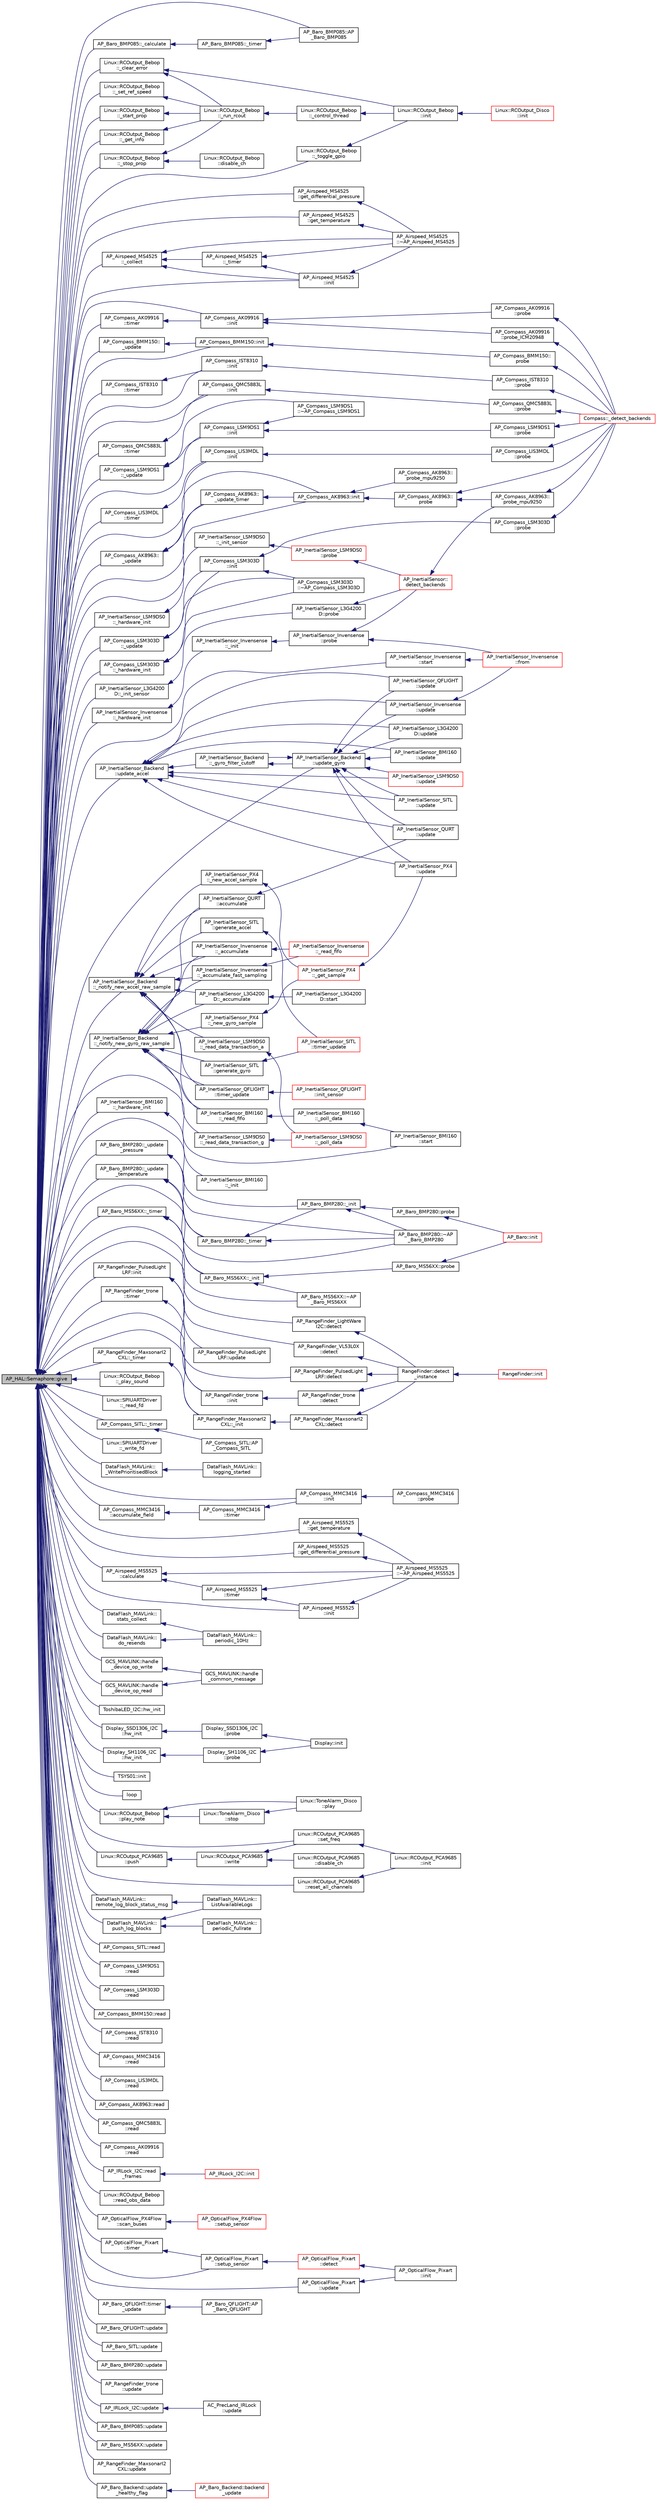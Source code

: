 digraph "AP_HAL::Semaphore::give"
{
 // INTERACTIVE_SVG=YES
  edge [fontname="Helvetica",fontsize="10",labelfontname="Helvetica",labelfontsize="10"];
  node [fontname="Helvetica",fontsize="10",shape=record];
  rankdir="LR";
  Node1 [label="AP_HAL::Semaphore::give",height=0.2,width=0.4,color="black", fillcolor="grey75", style="filled", fontcolor="black"];
  Node1 -> Node2 [dir="back",color="midnightblue",fontsize="10",style="solid",fontname="Helvetica"];
  Node2 [label="AP_Baro_BMP085::_calculate",height=0.2,width=0.4,color="black", fillcolor="white", style="filled",URL="$classAP__Baro__BMP085.html#af1a7ac73fabe4f05f293aac89d488bee"];
  Node2 -> Node3 [dir="back",color="midnightblue",fontsize="10",style="solid",fontname="Helvetica"];
  Node3 [label="AP_Baro_BMP085::_timer",height=0.2,width=0.4,color="black", fillcolor="white", style="filled",URL="$classAP__Baro__BMP085.html#aaa475de8a84bd818e577ae7f3c1e2d29"];
  Node3 -> Node4 [dir="back",color="midnightblue",fontsize="10",style="solid",fontname="Helvetica"];
  Node4 [label="AP_Baro_BMP085::AP\l_Baro_BMP085",height=0.2,width=0.4,color="black", fillcolor="white", style="filled",URL="$classAP__Baro__BMP085.html#a45d8bb8f36d3984f3960789b412e1c66"];
  Node1 -> Node5 [dir="back",color="midnightblue",fontsize="10",style="solid",fontname="Helvetica"];
  Node5 [label="Linux::RCOutput_Bebop\l::_clear_error",height=0.2,width=0.4,color="black", fillcolor="white", style="filled",URL="$classLinux_1_1RCOutput__Bebop.html#ab68f6278b7a4a894cbd3f6a4c8435adb"];
  Node5 -> Node6 [dir="back",color="midnightblue",fontsize="10",style="solid",fontname="Helvetica"];
  Node6 [label="Linux::RCOutput_Bebop\l::init",height=0.2,width=0.4,color="black", fillcolor="white", style="filled",URL="$classLinux_1_1RCOutput__Bebop.html#abcfe02fe9d864e772312746047ab048e"];
  Node6 -> Node7 [dir="back",color="midnightblue",fontsize="10",style="solid",fontname="Helvetica"];
  Node7 [label="Linux::RCOutput_Disco\l::init",height=0.2,width=0.4,color="red", fillcolor="white", style="filled",URL="$classLinux_1_1RCOutput__Disco.html#aa7c4f715a6e793972896389de9d642ad"];
  Node5 -> Node8 [dir="back",color="midnightblue",fontsize="10",style="solid",fontname="Helvetica"];
  Node8 [label="Linux::RCOutput_Bebop\l::_run_rcout",height=0.2,width=0.4,color="black", fillcolor="white", style="filled",URL="$classLinux_1_1RCOutput__Bebop.html#a1baaeabaade1ea15e4c770c9277821cc"];
  Node8 -> Node9 [dir="back",color="midnightblue",fontsize="10",style="solid",fontname="Helvetica"];
  Node9 [label="Linux::RCOutput_Bebop\l::_control_thread",height=0.2,width=0.4,color="black", fillcolor="white", style="filled",URL="$classLinux_1_1RCOutput__Bebop.html#a268f09061922bcc792a67fabf70617bc"];
  Node9 -> Node6 [dir="back",color="midnightblue",fontsize="10",style="solid",fontname="Helvetica"];
  Node1 -> Node10 [dir="back",color="midnightblue",fontsize="10",style="solid",fontname="Helvetica"];
  Node10 [label="AP_Airspeed_MS4525\l::_collect",height=0.2,width=0.4,color="black", fillcolor="white", style="filled",URL="$classAP__Airspeed__MS4525.html#a13fc58d8fcd175bfa011a67849d416bd"];
  Node10 -> Node11 [dir="back",color="midnightblue",fontsize="10",style="solid",fontname="Helvetica"];
  Node11 [label="AP_Airspeed_MS4525\l::_timer",height=0.2,width=0.4,color="black", fillcolor="white", style="filled",URL="$classAP__Airspeed__MS4525.html#aae5d41deaf1f1064c81ca91ef44ca8b1"];
  Node11 -> Node12 [dir="back",color="midnightblue",fontsize="10",style="solid",fontname="Helvetica"];
  Node12 [label="AP_Airspeed_MS4525\l::init",height=0.2,width=0.4,color="black", fillcolor="white", style="filled",URL="$classAP__Airspeed__MS4525.html#aac959768d4e8ad20d05dce4f9d809d22"];
  Node12 -> Node13 [dir="back",color="midnightblue",fontsize="10",style="solid",fontname="Helvetica"];
  Node13 [label="AP_Airspeed_MS4525\l::~AP_Airspeed_MS4525",height=0.2,width=0.4,color="black", fillcolor="white", style="filled",URL="$classAP__Airspeed__MS4525.html#a3cca9afd47d2f9476b305dd536b4ef31"];
  Node11 -> Node13 [dir="back",color="midnightblue",fontsize="10",style="solid",fontname="Helvetica"];
  Node10 -> Node12 [dir="back",color="midnightblue",fontsize="10",style="solid",fontname="Helvetica"];
  Node10 -> Node13 [dir="back",color="midnightblue",fontsize="10",style="solid",fontname="Helvetica"];
  Node1 -> Node14 [dir="back",color="midnightblue",fontsize="10",style="solid",fontname="Helvetica"];
  Node14 [label="Linux::RCOutput_Bebop\l::_get_info",height=0.2,width=0.4,color="black", fillcolor="white", style="filled",URL="$classLinux_1_1RCOutput__Bebop.html#aa2ea705fca68e17bde411377af8a2c30"];
  Node14 -> Node8 [dir="back",color="midnightblue",fontsize="10",style="solid",fontname="Helvetica"];
  Node1 -> Node15 [dir="back",color="midnightblue",fontsize="10",style="solid",fontname="Helvetica"];
  Node15 [label="AP_Compass_LSM303D\l::_hardware_init",height=0.2,width=0.4,color="black", fillcolor="white", style="filled",URL="$classAP__Compass__LSM303D.html#ae6ae752e293784469ac821115832be7a"];
  Node15 -> Node16 [dir="back",color="midnightblue",fontsize="10",style="solid",fontname="Helvetica"];
  Node16 [label="AP_Compass_LSM303D\l::init",height=0.2,width=0.4,color="black", fillcolor="white", style="filled",URL="$classAP__Compass__LSM303D.html#a8a56627c6487fbc701c4865f48e3edf4"];
  Node16 -> Node17 [dir="back",color="midnightblue",fontsize="10",style="solid",fontname="Helvetica"];
  Node17 [label="AP_Compass_LSM303D\l::probe",height=0.2,width=0.4,color="black", fillcolor="white", style="filled",URL="$classAP__Compass__LSM303D.html#a4e6c6fa0cdf465855806d8fc47a5c1d0"];
  Node17 -> Node18 [dir="back",color="midnightblue",fontsize="10",style="solid",fontname="Helvetica"];
  Node18 [label="Compass::_detect_backends",height=0.2,width=0.4,color="red", fillcolor="white", style="filled",URL="$classCompass.html#a1c48170d8c8966b22fb150b1634443ec"];
  Node16 -> Node19 [dir="back",color="midnightblue",fontsize="10",style="solid",fontname="Helvetica"];
  Node19 [label="AP_Compass_LSM303D\l::~AP_Compass_LSM303D",height=0.2,width=0.4,color="black", fillcolor="white", style="filled",URL="$classAP__Compass__LSM303D.html#a17819f24f2a893cd3f35896862004b81"];
  Node15 -> Node19 [dir="back",color="midnightblue",fontsize="10",style="solid",fontname="Helvetica"];
  Node1 -> Node20 [dir="back",color="midnightblue",fontsize="10",style="solid",fontname="Helvetica"];
  Node20 [label="AP_InertialSensor_BMI160\l::_hardware_init",height=0.2,width=0.4,color="black", fillcolor="white", style="filled",URL="$classAP__InertialSensor__BMI160.html#a039ed4beed41097b4f33cd16e89384ca"];
  Node20 -> Node21 [dir="back",color="midnightblue",fontsize="10",style="solid",fontname="Helvetica"];
  Node21 [label="AP_InertialSensor_BMI160\l::_init",height=0.2,width=0.4,color="black", fillcolor="white", style="filled",URL="$classAP__InertialSensor__BMI160.html#aa6e8bdbf6487eb5b229182a4bfa05915"];
  Node1 -> Node22 [dir="back",color="midnightblue",fontsize="10",style="solid",fontname="Helvetica"];
  Node22 [label="AP_InertialSensor_LSM9DS0\l::_hardware_init",height=0.2,width=0.4,color="black", fillcolor="white", style="filled",URL="$classAP__InertialSensor__LSM9DS0.html#acb102d8d40344dc71c8332ddbb45cb73"];
  Node22 -> Node23 [dir="back",color="midnightblue",fontsize="10",style="solid",fontname="Helvetica"];
  Node23 [label="AP_InertialSensor_LSM9DS0\l::_init_sensor",height=0.2,width=0.4,color="black", fillcolor="white", style="filled",URL="$classAP__InertialSensor__LSM9DS0.html#a62227996a40da07a9733ace45b6b0c71"];
  Node23 -> Node24 [dir="back",color="midnightblue",fontsize="10",style="solid",fontname="Helvetica"];
  Node24 [label="AP_InertialSensor_LSM9DS0\l::probe",height=0.2,width=0.4,color="red", fillcolor="white", style="filled",URL="$classAP__InertialSensor__LSM9DS0.html#a6db12d4ebd2c0ad24a75a80aca711db2"];
  Node24 -> Node25 [dir="back",color="midnightblue",fontsize="10",style="solid",fontname="Helvetica"];
  Node25 [label="AP_InertialSensor::\ldetect_backends",height=0.2,width=0.4,color="red", fillcolor="white", style="filled",URL="$classAP__InertialSensor.html#a8967734e82a4f472c6d8ddd8db656804"];
  Node25 -> Node26 [dir="back",color="midnightblue",fontsize="10",style="solid",fontname="Helvetica"];
  Node26 [label="AP_Compass_AK8963::\lprobe_mpu9250",height=0.2,width=0.4,color="black", fillcolor="white", style="filled",URL="$classAP__Compass__AK8963.html#ade5c3fa84cb0026597de2641ea373274"];
  Node26 -> Node18 [dir="back",color="midnightblue",fontsize="10",style="solid",fontname="Helvetica"];
  Node1 -> Node27 [dir="back",color="midnightblue",fontsize="10",style="solid",fontname="Helvetica"];
  Node27 [label="AP_InertialSensor_Invensense\l::_hardware_init",height=0.2,width=0.4,color="black", fillcolor="white", style="filled",URL="$classAP__InertialSensor__Invensense.html#a21cdfb1a680c3a9ef39a8b0de574551d"];
  Node27 -> Node28 [dir="back",color="midnightblue",fontsize="10",style="solid",fontname="Helvetica"];
  Node28 [label="AP_InertialSensor_Invensense\l::_init",height=0.2,width=0.4,color="black", fillcolor="white", style="filled",URL="$classAP__InertialSensor__Invensense.html#aa1f73d88f390dc33a024e74d418fcdbb"];
  Node28 -> Node29 [dir="back",color="midnightblue",fontsize="10",style="solid",fontname="Helvetica"];
  Node29 [label="AP_InertialSensor_Invensense\l::probe",height=0.2,width=0.4,color="black", fillcolor="white", style="filled",URL="$classAP__InertialSensor__Invensense.html#a8097ce7e76464929d323cfc339ed4ac4"];
  Node29 -> Node25 [dir="back",color="midnightblue",fontsize="10",style="solid",fontname="Helvetica"];
  Node29 -> Node30 [dir="back",color="midnightblue",fontsize="10",style="solid",fontname="Helvetica"];
  Node30 [label="AP_InertialSensor_Invensense\l::from",height=0.2,width=0.4,color="red", fillcolor="white", style="filled",URL="$classAP__InertialSensor__Invensense.html#a06dbf9b0eab84d31dbba20ed8acd5d3e"];
  Node1 -> Node31 [dir="back",color="midnightblue",fontsize="10",style="solid",fontname="Helvetica"];
  Node31 [label="AP_Baro_BMP280::_init",height=0.2,width=0.4,color="black", fillcolor="white", style="filled",URL="$classAP__Baro__BMP280.html#acf79b0916a52ded5a545f42f24ca391d"];
  Node31 -> Node32 [dir="back",color="midnightblue",fontsize="10",style="solid",fontname="Helvetica"];
  Node32 [label="AP_Baro_BMP280::probe",height=0.2,width=0.4,color="black", fillcolor="white", style="filled",URL="$classAP__Baro__BMP280.html#af8a73b9644744972054c2ec0d6b940be"];
  Node32 -> Node33 [dir="back",color="midnightblue",fontsize="10",style="solid",fontname="Helvetica"];
  Node33 [label="AP_Baro::init",height=0.2,width=0.4,color="red", fillcolor="white", style="filled",URL="$classAP__Baro.html#a942db790233528bfbb4d9a07c3454360"];
  Node31 -> Node34 [dir="back",color="midnightblue",fontsize="10",style="solid",fontname="Helvetica"];
  Node34 [label="AP_Baro_BMP280::~AP\l_Baro_BMP280",height=0.2,width=0.4,color="black", fillcolor="white", style="filled",URL="$classAP__Baro__BMP280.html#af25f10c83b9115079ff02e1239f1ac5e"];
  Node1 -> Node35 [dir="back",color="midnightblue",fontsize="10",style="solid",fontname="Helvetica"];
  Node35 [label="AP_RangeFinder_MaxsonarI2\lCXL::_init",height=0.2,width=0.4,color="black", fillcolor="white", style="filled",URL="$classAP__RangeFinder__MaxsonarI2CXL.html#a1771b238615845f371cd4536e3bbe680"];
  Node35 -> Node36 [dir="back",color="midnightblue",fontsize="10",style="solid",fontname="Helvetica"];
  Node36 [label="AP_RangeFinder_MaxsonarI2\lCXL::detect",height=0.2,width=0.4,color="black", fillcolor="white", style="filled",URL="$classAP__RangeFinder__MaxsonarI2CXL.html#ae726d2abaa58a433f4dbfadd5936682c"];
  Node36 -> Node37 [dir="back",color="midnightblue",fontsize="10",style="solid",fontname="Helvetica"];
  Node37 [label="RangeFinder::detect\l_instance",height=0.2,width=0.4,color="black", fillcolor="white", style="filled",URL="$classRangeFinder.html#a7f7f9dce880eb37d53df67cba39bdda9"];
  Node37 -> Node38 [dir="back",color="midnightblue",fontsize="10",style="solid",fontname="Helvetica"];
  Node38 [label="RangeFinder::init",height=0.2,width=0.4,color="red", fillcolor="white", style="filled",URL="$classRangeFinder.html#a1c2d6a488e35a856814b5d48ca3d5d9e"];
  Node1 -> Node39 [dir="back",color="midnightblue",fontsize="10",style="solid",fontname="Helvetica"];
  Node39 [label="AP_Baro_MS56XX::_init",height=0.2,width=0.4,color="black", fillcolor="white", style="filled",URL="$classAP__Baro__MS56XX.html#a2f9fa10ace104137e6a0a0b4c8f4130c"];
  Node39 -> Node40 [dir="back",color="midnightblue",fontsize="10",style="solid",fontname="Helvetica"];
  Node40 [label="AP_Baro_MS56XX::probe",height=0.2,width=0.4,color="black", fillcolor="white", style="filled",URL="$classAP__Baro__MS56XX.html#ad4e1780fe0c684f594cc93ec96a9c876"];
  Node40 -> Node33 [dir="back",color="midnightblue",fontsize="10",style="solid",fontname="Helvetica"];
  Node39 -> Node41 [dir="back",color="midnightblue",fontsize="10",style="solid",fontname="Helvetica"];
  Node41 [label="AP_Baro_MS56XX::~AP\l_Baro_MS56XX",height=0.2,width=0.4,color="black", fillcolor="white", style="filled",URL="$classAP__Baro__MS56XX.html#a355a33a0b35cdf084ae22c85978492a2"];
  Node1 -> Node42 [dir="back",color="midnightblue",fontsize="10",style="solid",fontname="Helvetica"];
  Node42 [label="AP_InertialSensor_L3G4200\lD::_init_sensor",height=0.2,width=0.4,color="black", fillcolor="white", style="filled",URL="$classAP__InertialSensor__L3G4200D.html#a07cf1b9e451fac96b1ac87c05fcde397"];
  Node42 -> Node43 [dir="back",color="midnightblue",fontsize="10",style="solid",fontname="Helvetica"];
  Node43 [label="AP_InertialSensor_L3G4200\lD::probe",height=0.2,width=0.4,color="black", fillcolor="white", style="filled",URL="$classAP__InertialSensor__L3G4200D.html#aa262f132b6aabdab5fda4cb9a730655a"];
  Node43 -> Node25 [dir="back",color="midnightblue",fontsize="10",style="solid",fontname="Helvetica"];
  Node1 -> Node44 [dir="back",color="midnightblue",fontsize="10",style="solid",fontname="Helvetica"];
  Node44 [label="AP_InertialSensor_Backend\l::_notify_new_accel_raw_sample",height=0.2,width=0.4,color="black", fillcolor="white", style="filled",URL="$classAP__InertialSensor__Backend.html#a330d2242c139a6ec3e94e0dd7379df7c"];
  Node44 -> Node45 [dir="back",color="midnightblue",fontsize="10",style="solid",fontname="Helvetica"];
  Node45 [label="AP_InertialSensor_L3G4200\lD::_accumulate",height=0.2,width=0.4,color="black", fillcolor="white", style="filled",URL="$classAP__InertialSensor__L3G4200D.html#ab07f7d4df52cbab3fee7f509f50e81fc"];
  Node45 -> Node46 [dir="back",color="midnightblue",fontsize="10",style="solid",fontname="Helvetica"];
  Node46 [label="AP_InertialSensor_L3G4200\lD::start",height=0.2,width=0.4,color="black", fillcolor="white", style="filled",URL="$classAP__InertialSensor__L3G4200D.html#a5ddc32421474ee6f544abca47a91ae02"];
  Node44 -> Node47 [dir="back",color="midnightblue",fontsize="10",style="solid",fontname="Helvetica"];
  Node47 [label="AP_InertialSensor_Invensense\l::_accumulate",height=0.2,width=0.4,color="black", fillcolor="white", style="filled",URL="$classAP__InertialSensor__Invensense.html#a1a06a8d1e4db8924dcdcf9a6439dcaa9"];
  Node47 -> Node48 [dir="back",color="midnightblue",fontsize="10",style="solid",fontname="Helvetica"];
  Node48 [label="AP_InertialSensor_Invensense\l::_read_fifo",height=0.2,width=0.4,color="red", fillcolor="white", style="filled",URL="$classAP__InertialSensor__Invensense.html#a352da0427395f10fd6a9da9ec3a498ec"];
  Node44 -> Node49 [dir="back",color="midnightblue",fontsize="10",style="solid",fontname="Helvetica"];
  Node49 [label="AP_InertialSensor_Invensense\l::_accumulate_fast_sampling",height=0.2,width=0.4,color="black", fillcolor="white", style="filled",URL="$classAP__InertialSensor__Invensense.html#aa4d24e709666169398355b5ee2a3df50"];
  Node49 -> Node48 [dir="back",color="midnightblue",fontsize="10",style="solid",fontname="Helvetica"];
  Node44 -> Node50 [dir="back",color="midnightblue",fontsize="10",style="solid",fontname="Helvetica"];
  Node50 [label="AP_InertialSensor_PX4\l::_new_accel_sample",height=0.2,width=0.4,color="black", fillcolor="white", style="filled",URL="$classAP__InertialSensor__PX4.html#ab860aacad51c8894d6d05d1291d8a650"];
  Node50 -> Node51 [dir="back",color="midnightblue",fontsize="10",style="solid",fontname="Helvetica"];
  Node51 [label="AP_InertialSensor_PX4\l::_get_sample",height=0.2,width=0.4,color="red", fillcolor="white", style="filled",URL="$classAP__InertialSensor__PX4.html#a86f463cc20f89a9eb4618ed494b3adf9"];
  Node51 -> Node52 [dir="back",color="midnightblue",fontsize="10",style="solid",fontname="Helvetica"];
  Node52 [label="AP_InertialSensor_PX4\l::update",height=0.2,width=0.4,color="black", fillcolor="white", style="filled",URL="$classAP__InertialSensor__PX4.html#a56c271f4293b88db34537b7a11e63157"];
  Node44 -> Node53 [dir="back",color="midnightblue",fontsize="10",style="solid",fontname="Helvetica"];
  Node53 [label="AP_InertialSensor_LSM9DS0\l::_read_data_transaction_a",height=0.2,width=0.4,color="black", fillcolor="white", style="filled",URL="$classAP__InertialSensor__LSM9DS0.html#a9e083338c81500c744790115250d5207"];
  Node53 -> Node54 [dir="back",color="midnightblue",fontsize="10",style="solid",fontname="Helvetica"];
  Node54 [label="AP_InertialSensor_LSM9DS0\l::_poll_data",height=0.2,width=0.4,color="red", fillcolor="white", style="filled",URL="$classAP__InertialSensor__LSM9DS0.html#a517db16a43fdfa7fa31615d07b225474"];
  Node44 -> Node55 [dir="back",color="midnightblue",fontsize="10",style="solid",fontname="Helvetica"];
  Node55 [label="AP_InertialSensor_BMI160\l::_read_fifo",height=0.2,width=0.4,color="black", fillcolor="white", style="filled",URL="$classAP__InertialSensor__BMI160.html#a1a519a3be822e3db7a19d0d0ed21d0c6"];
  Node55 -> Node56 [dir="back",color="midnightblue",fontsize="10",style="solid",fontname="Helvetica"];
  Node56 [label="AP_InertialSensor_BMI160\l::_poll_data",height=0.2,width=0.4,color="black", fillcolor="white", style="filled",URL="$classAP__InertialSensor__BMI160.html#a62d02f0977b50ee599a116e9f85d4ebc"];
  Node56 -> Node57 [dir="back",color="midnightblue",fontsize="10",style="solid",fontname="Helvetica"];
  Node57 [label="AP_InertialSensor_BMI160\l::start",height=0.2,width=0.4,color="black", fillcolor="white", style="filled",URL="$classAP__InertialSensor__BMI160.html#a786f5fe4d157ea0a2313c702402b58c5"];
  Node44 -> Node58 [dir="back",color="midnightblue",fontsize="10",style="solid",fontname="Helvetica"];
  Node58 [label="AP_InertialSensor_QURT\l::accumulate",height=0.2,width=0.4,color="black", fillcolor="white", style="filled",URL="$classAP__InertialSensor__QURT.html#ac64c9fedd2b0bcbddf29264e1bbd7af8"];
  Node58 -> Node59 [dir="back",color="midnightblue",fontsize="10",style="solid",fontname="Helvetica"];
  Node59 [label="AP_InertialSensor_QURT\l::update",height=0.2,width=0.4,color="black", fillcolor="white", style="filled",URL="$classAP__InertialSensor__QURT.html#a65aead1e6f4020fff780cbb65981fb78"];
  Node44 -> Node60 [dir="back",color="midnightblue",fontsize="10",style="solid",fontname="Helvetica"];
  Node60 [label="AP_InertialSensor_SITL\l::generate_accel",height=0.2,width=0.4,color="black", fillcolor="white", style="filled",URL="$classAP__InertialSensor__SITL.html#a8d6b8277285c6e8b6013585f403cd588"];
  Node60 -> Node61 [dir="back",color="midnightblue",fontsize="10",style="solid",fontname="Helvetica"];
  Node61 [label="AP_InertialSensor_SITL\l::timer_update",height=0.2,width=0.4,color="red", fillcolor="white", style="filled",URL="$classAP__InertialSensor__SITL.html#acb53ee7c91782608c30ff3e1c5af13e6"];
  Node44 -> Node62 [dir="back",color="midnightblue",fontsize="10",style="solid",fontname="Helvetica"];
  Node62 [label="AP_InertialSensor_QFLIGHT\l::timer_update",height=0.2,width=0.4,color="black", fillcolor="white", style="filled",URL="$classAP__InertialSensor__QFLIGHT.html#a995eedfc1f2c8c01d00815aed816db6d"];
  Node62 -> Node63 [dir="back",color="midnightblue",fontsize="10",style="solid",fontname="Helvetica"];
  Node63 [label="AP_InertialSensor_QFLIGHT\l::init_sensor",height=0.2,width=0.4,color="red", fillcolor="white", style="filled",URL="$classAP__InertialSensor__QFLIGHT.html#abdba074dae77ff53a2e616499b5cd01c"];
  Node1 -> Node64 [dir="back",color="midnightblue",fontsize="10",style="solid",fontname="Helvetica"];
  Node64 [label="AP_InertialSensor_Backend\l::_notify_new_gyro_raw_sample",height=0.2,width=0.4,color="black", fillcolor="white", style="filled",URL="$classAP__InertialSensor__Backend.html#a32a5d3f083aae76feb1f3e9cbf3cc095"];
  Node64 -> Node45 [dir="back",color="midnightblue",fontsize="10",style="solid",fontname="Helvetica"];
  Node64 -> Node47 [dir="back",color="midnightblue",fontsize="10",style="solid",fontname="Helvetica"];
  Node64 -> Node49 [dir="back",color="midnightblue",fontsize="10",style="solid",fontname="Helvetica"];
  Node64 -> Node65 [dir="back",color="midnightblue",fontsize="10",style="solid",fontname="Helvetica"];
  Node65 [label="AP_InertialSensor_PX4\l::_new_gyro_sample",height=0.2,width=0.4,color="black", fillcolor="white", style="filled",URL="$classAP__InertialSensor__PX4.html#a257fdff6435bb9addd12e3ba161c4c12"];
  Node65 -> Node51 [dir="back",color="midnightblue",fontsize="10",style="solid",fontname="Helvetica"];
  Node64 -> Node66 [dir="back",color="midnightblue",fontsize="10",style="solid",fontname="Helvetica"];
  Node66 [label="AP_InertialSensor_LSM9DS0\l::_read_data_transaction_g",height=0.2,width=0.4,color="black", fillcolor="white", style="filled",URL="$classAP__InertialSensor__LSM9DS0.html#a8d90205092ed9e6b959fe3da5f4f6477"];
  Node66 -> Node54 [dir="back",color="midnightblue",fontsize="10",style="solid",fontname="Helvetica"];
  Node64 -> Node55 [dir="back",color="midnightblue",fontsize="10",style="solid",fontname="Helvetica"];
  Node64 -> Node58 [dir="back",color="midnightblue",fontsize="10",style="solid",fontname="Helvetica"];
  Node64 -> Node67 [dir="back",color="midnightblue",fontsize="10",style="solid",fontname="Helvetica"];
  Node67 [label="AP_InertialSensor_SITL\l::generate_gyro",height=0.2,width=0.4,color="black", fillcolor="white", style="filled",URL="$classAP__InertialSensor__SITL.html#a884efe3040d8e915376390a36d778398"];
  Node67 -> Node61 [dir="back",color="midnightblue",fontsize="10",style="solid",fontname="Helvetica"];
  Node64 -> Node62 [dir="back",color="midnightblue",fontsize="10",style="solid",fontname="Helvetica"];
  Node1 -> Node68 [dir="back",color="midnightblue",fontsize="10",style="solid",fontname="Helvetica"];
  Node68 [label="Linux::RCOutput_Bebop\l::_play_sound",height=0.2,width=0.4,color="black", fillcolor="white", style="filled",URL="$classLinux_1_1RCOutput__Bebop.html#a7efd344c769843a80e346e13371d72e8"];
  Node1 -> Node69 [dir="back",color="midnightblue",fontsize="10",style="solid",fontname="Helvetica"];
  Node69 [label="Linux::SPIUARTDriver\l::_read_fd",height=0.2,width=0.4,color="black", fillcolor="white", style="filled",URL="$classLinux_1_1SPIUARTDriver.html#a20bae1f74e88769eb3c16200fca5eac3"];
  Node1 -> Node70 [dir="back",color="midnightblue",fontsize="10",style="solid",fontname="Helvetica"];
  Node70 [label="Linux::RCOutput_Bebop\l::_set_ref_speed",height=0.2,width=0.4,color="black", fillcolor="white", style="filled",URL="$classLinux_1_1RCOutput__Bebop.html#a05c9035307cc4e1ae1b136469ca7c007"];
  Node70 -> Node8 [dir="back",color="midnightblue",fontsize="10",style="solid",fontname="Helvetica"];
  Node1 -> Node71 [dir="back",color="midnightblue",fontsize="10",style="solid",fontname="Helvetica"];
  Node71 [label="Linux::RCOutput_Bebop\l::_start_prop",height=0.2,width=0.4,color="black", fillcolor="white", style="filled",URL="$classLinux_1_1RCOutput__Bebop.html#ae64a4603212a9a18737f3fa2f7832a0d"];
  Node71 -> Node8 [dir="back",color="midnightblue",fontsize="10",style="solid",fontname="Helvetica"];
  Node1 -> Node72 [dir="back",color="midnightblue",fontsize="10",style="solid",fontname="Helvetica"];
  Node72 [label="Linux::RCOutput_Bebop\l::_stop_prop",height=0.2,width=0.4,color="black", fillcolor="white", style="filled",URL="$classLinux_1_1RCOutput__Bebop.html#acf39e1069dc57bdadd83b83d9e0d6176"];
  Node72 -> Node73 [dir="back",color="midnightblue",fontsize="10",style="solid",fontname="Helvetica"];
  Node73 [label="Linux::RCOutput_Bebop\l::disable_ch",height=0.2,width=0.4,color="black", fillcolor="white", style="filled",URL="$classLinux_1_1RCOutput__Bebop.html#a1ef311748d2c4a885262895fee3b4e6a"];
  Node72 -> Node8 [dir="back",color="midnightblue",fontsize="10",style="solid",fontname="Helvetica"];
  Node1 -> Node74 [dir="back",color="midnightblue",fontsize="10",style="solid",fontname="Helvetica"];
  Node74 [label="AP_RangeFinder_MaxsonarI2\lCXL::_timer",height=0.2,width=0.4,color="black", fillcolor="white", style="filled",URL="$classAP__RangeFinder__MaxsonarI2CXL.html#a4a8cb17fc852d03b93867a66dc8e702e"];
  Node74 -> Node35 [dir="back",color="midnightblue",fontsize="10",style="solid",fontname="Helvetica"];
  Node1 -> Node75 [dir="back",color="midnightblue",fontsize="10",style="solid",fontname="Helvetica"];
  Node75 [label="AP_Compass_SITL::_timer",height=0.2,width=0.4,color="black", fillcolor="white", style="filled",URL="$classAP__Compass__SITL.html#a3f5d4867cc2b98a8150eed773c70f28d"];
  Node75 -> Node76 [dir="back",color="midnightblue",fontsize="10",style="solid",fontname="Helvetica"];
  Node76 [label="AP_Compass_SITL::AP\l_Compass_SITL",height=0.2,width=0.4,color="black", fillcolor="white", style="filled",URL="$classAP__Compass__SITL.html#aa94d46745ebe99b17efa0a58dfaf4fa9"];
  Node1 -> Node77 [dir="back",color="midnightblue",fontsize="10",style="solid",fontname="Helvetica"];
  Node77 [label="AP_Baro_MS56XX::_timer",height=0.2,width=0.4,color="black", fillcolor="white", style="filled",URL="$classAP__Baro__MS56XX.html#a5d88be68c0df4f9aa14b7c4e60f1b897"];
  Node77 -> Node39 [dir="back",color="midnightblue",fontsize="10",style="solid",fontname="Helvetica"];
  Node77 -> Node41 [dir="back",color="midnightblue",fontsize="10",style="solid",fontname="Helvetica"];
  Node1 -> Node78 [dir="back",color="midnightblue",fontsize="10",style="solid",fontname="Helvetica"];
  Node78 [label="Linux::RCOutput_Bebop\l::_toggle_gpio",height=0.2,width=0.4,color="black", fillcolor="white", style="filled",URL="$classLinux_1_1RCOutput__Bebop.html#a434f7677359b941d2f3cd00f0c4884cc"];
  Node78 -> Node6 [dir="back",color="midnightblue",fontsize="10",style="solid",fontname="Helvetica"];
  Node1 -> Node79 [dir="back",color="midnightblue",fontsize="10",style="solid",fontname="Helvetica"];
  Node79 [label="AP_Compass_LSM9DS1\l::_update",height=0.2,width=0.4,color="black", fillcolor="white", style="filled",URL="$classAP__Compass__LSM9DS1.html#a81e4ff91c51dfd221c2a98c897257791"];
  Node79 -> Node80 [dir="back",color="midnightblue",fontsize="10",style="solid",fontname="Helvetica"];
  Node80 [label="AP_Compass_LSM9DS1\l::init",height=0.2,width=0.4,color="black", fillcolor="white", style="filled",URL="$classAP__Compass__LSM9DS1.html#a01945f7b84f830cc1f750eea31073978"];
  Node80 -> Node81 [dir="back",color="midnightblue",fontsize="10",style="solid",fontname="Helvetica"];
  Node81 [label="AP_Compass_LSM9DS1\l::probe",height=0.2,width=0.4,color="black", fillcolor="white", style="filled",URL="$classAP__Compass__LSM9DS1.html#aba1918bbedfc1bff08320824d25bb0c0"];
  Node81 -> Node18 [dir="back",color="midnightblue",fontsize="10",style="solid",fontname="Helvetica"];
  Node80 -> Node82 [dir="back",color="midnightblue",fontsize="10",style="solid",fontname="Helvetica"];
  Node82 [label="AP_Compass_LSM9DS1\l::~AP_Compass_LSM9DS1",height=0.2,width=0.4,color="black", fillcolor="white", style="filled",URL="$classAP__Compass__LSM9DS1.html#a34ecb19c00e6d8a94210be07e3538712"];
  Node79 -> Node82 [dir="back",color="midnightblue",fontsize="10",style="solid",fontname="Helvetica"];
  Node1 -> Node83 [dir="back",color="midnightblue",fontsize="10",style="solid",fontname="Helvetica"];
  Node83 [label="AP_Compass_LSM303D\l::_update",height=0.2,width=0.4,color="black", fillcolor="white", style="filled",URL="$classAP__Compass__LSM303D.html#a2ab7677dcc887ecc3ba926d1122ffb2e"];
  Node83 -> Node16 [dir="back",color="midnightblue",fontsize="10",style="solid",fontname="Helvetica"];
  Node83 -> Node19 [dir="back",color="midnightblue",fontsize="10",style="solid",fontname="Helvetica"];
  Node1 -> Node84 [dir="back",color="midnightblue",fontsize="10",style="solid",fontname="Helvetica"];
  Node84 [label="AP_Compass_BMM150::\l_update",height=0.2,width=0.4,color="black", fillcolor="white", style="filled",URL="$classAP__Compass__BMM150.html#a96b1e2aac46938ae46e0f1b99a87b963"];
  Node84 -> Node85 [dir="back",color="midnightblue",fontsize="10",style="solid",fontname="Helvetica"];
  Node85 [label="AP_Compass_BMM150::init",height=0.2,width=0.4,color="black", fillcolor="white", style="filled",URL="$classAP__Compass__BMM150.html#abbf9a3c627c7226835bc4ec7a346f221"];
  Node85 -> Node86 [dir="back",color="midnightblue",fontsize="10",style="solid",fontname="Helvetica"];
  Node86 [label="AP_Compass_BMM150::\lprobe",height=0.2,width=0.4,color="black", fillcolor="white", style="filled",URL="$classAP__Compass__BMM150.html#acb87d3a695ab2b7a439939107f18fe72"];
  Node86 -> Node18 [dir="back",color="midnightblue",fontsize="10",style="solid",fontname="Helvetica"];
  Node1 -> Node87 [dir="back",color="midnightblue",fontsize="10",style="solid",fontname="Helvetica"];
  Node87 [label="AP_Compass_AK8963::\l_update",height=0.2,width=0.4,color="black", fillcolor="white", style="filled",URL="$classAP__Compass__AK8963.html#aad72266ce1554cc660d865e37fdc72d3"];
  Node87 -> Node88 [dir="back",color="midnightblue",fontsize="10",style="solid",fontname="Helvetica"];
  Node88 [label="AP_Compass_AK8963::\l_update_timer",height=0.2,width=0.4,color="black", fillcolor="white", style="filled",URL="$classAP__Compass__AK8963.html#a4ab9e128a76b46820300fb05a08c9c2b"];
  Node88 -> Node89 [dir="back",color="midnightblue",fontsize="10",style="solid",fontname="Helvetica"];
  Node89 [label="AP_Compass_AK8963::init",height=0.2,width=0.4,color="black", fillcolor="white", style="filled",URL="$classAP__Compass__AK8963.html#a3c4eeb6c32512c231c858d246d5fc560"];
  Node89 -> Node90 [dir="back",color="midnightblue",fontsize="10",style="solid",fontname="Helvetica"];
  Node90 [label="AP_Compass_AK8963::\lprobe",height=0.2,width=0.4,color="black", fillcolor="white", style="filled",URL="$classAP__Compass__AK8963.html#ac3dc357b863fa6411087c07cb6d8da31"];
  Node90 -> Node18 [dir="back",color="midnightblue",fontsize="10",style="solid",fontname="Helvetica"];
  Node90 -> Node26 [dir="back",color="midnightblue",fontsize="10",style="solid",fontname="Helvetica"];
  Node89 -> Node91 [dir="back",color="midnightblue",fontsize="10",style="solid",fontname="Helvetica"];
  Node91 [label="AP_Compass_AK8963::\lprobe_mpu9250",height=0.2,width=0.4,color="black", fillcolor="white", style="filled",URL="$classAP__Compass__AK8963.html#a9d065b253976d6803f0a605f01e695ba"];
  Node87 -> Node89 [dir="back",color="midnightblue",fontsize="10",style="solid",fontname="Helvetica"];
  Node1 -> Node92 [dir="back",color="midnightblue",fontsize="10",style="solid",fontname="Helvetica"];
  Node92 [label="AP_Baro_BMP280::_update\l_pressure",height=0.2,width=0.4,color="black", fillcolor="white", style="filled",URL="$classAP__Baro__BMP280.html#af3f52e8bb34f2a2dbc7a1b6ee4f328e0"];
  Node92 -> Node93 [dir="back",color="midnightblue",fontsize="10",style="solid",fontname="Helvetica"];
  Node93 [label="AP_Baro_BMP280::_timer",height=0.2,width=0.4,color="black", fillcolor="white", style="filled",URL="$classAP__Baro__BMP280.html#a5108c58b0ae05b0e91cd47044f3c5333"];
  Node93 -> Node31 [dir="back",color="midnightblue",fontsize="10",style="solid",fontname="Helvetica"];
  Node93 -> Node34 [dir="back",color="midnightblue",fontsize="10",style="solid",fontname="Helvetica"];
  Node92 -> Node34 [dir="back",color="midnightblue",fontsize="10",style="solid",fontname="Helvetica"];
  Node1 -> Node94 [dir="back",color="midnightblue",fontsize="10",style="solid",fontname="Helvetica"];
  Node94 [label="AP_Baro_BMP280::_update\l_temperature",height=0.2,width=0.4,color="black", fillcolor="white", style="filled",URL="$classAP__Baro__BMP280.html#a56cdd94cac7969046faa606e8138f9cd"];
  Node94 -> Node93 [dir="back",color="midnightblue",fontsize="10",style="solid",fontname="Helvetica"];
  Node94 -> Node34 [dir="back",color="midnightblue",fontsize="10",style="solid",fontname="Helvetica"];
  Node1 -> Node88 [dir="back",color="midnightblue",fontsize="10",style="solid",fontname="Helvetica"];
  Node1 -> Node95 [dir="back",color="midnightblue",fontsize="10",style="solid",fontname="Helvetica"];
  Node95 [label="Linux::SPIUARTDriver\l::_write_fd",height=0.2,width=0.4,color="black", fillcolor="white", style="filled",URL="$classLinux_1_1SPIUARTDriver.html#aac5f3f993e2270c5d99f6d46e639a8b7"];
  Node1 -> Node96 [dir="back",color="midnightblue",fontsize="10",style="solid",fontname="Helvetica"];
  Node96 [label="DataFlash_MAVLink::\l_WritePrioritisedBlock",height=0.2,width=0.4,color="black", fillcolor="white", style="filled",URL="$classDataFlash__MAVLink.html#a4c05d999aa4a2f077e7bc5f6ee9e50f8"];
  Node96 -> Node97 [dir="back",color="midnightblue",fontsize="10",style="solid",fontname="Helvetica"];
  Node97 [label="DataFlash_MAVLink::\llogging_started",height=0.2,width=0.4,color="black", fillcolor="white", style="filled",URL="$classDataFlash__MAVLink.html#a29ea50e386834a25c9605ac94218b371"];
  Node1 -> Node98 [dir="back",color="midnightblue",fontsize="10",style="solid",fontname="Helvetica"];
  Node98 [label="AP_Compass_MMC3416\l::accumulate_field",height=0.2,width=0.4,color="black", fillcolor="white", style="filled",URL="$classAP__Compass__MMC3416.html#aa81525e474696e469db55ad9712a1b4f"];
  Node98 -> Node99 [dir="back",color="midnightblue",fontsize="10",style="solid",fontname="Helvetica"];
  Node99 [label="AP_Compass_MMC3416\l::timer",height=0.2,width=0.4,color="black", fillcolor="white", style="filled",URL="$classAP__Compass__MMC3416.html#a8b5b61173af45f3892c51bbeda783190"];
  Node99 -> Node100 [dir="back",color="midnightblue",fontsize="10",style="solid",fontname="Helvetica"];
  Node100 [label="AP_Compass_MMC3416\l::init",height=0.2,width=0.4,color="black", fillcolor="white", style="filled",URL="$classAP__Compass__MMC3416.html#af9749d12b13a50641e4c2b7b8b702ac2"];
  Node100 -> Node101 [dir="back",color="midnightblue",fontsize="10",style="solid",fontname="Helvetica"];
  Node101 [label="AP_Compass_MMC3416\l::probe",height=0.2,width=0.4,color="black", fillcolor="white", style="filled",URL="$classAP__Compass__MMC3416.html#a45317bd66ff02b0b69e17221ff572261"];
  Node1 -> Node4 [dir="back",color="midnightblue",fontsize="10",style="solid",fontname="Helvetica"];
  Node1 -> Node102 [dir="back",color="midnightblue",fontsize="10",style="solid",fontname="Helvetica"];
  Node102 [label="AP_Airspeed_MS5525\l::calculate",height=0.2,width=0.4,color="black", fillcolor="white", style="filled",URL="$classAP__Airspeed__MS5525.html#a9f3b8fc0b48b02836aa13f6ea76606c4"];
  Node102 -> Node103 [dir="back",color="midnightblue",fontsize="10",style="solid",fontname="Helvetica"];
  Node103 [label="AP_Airspeed_MS5525\l::timer",height=0.2,width=0.4,color="black", fillcolor="white", style="filled",URL="$classAP__Airspeed__MS5525.html#ab67f71bce266975b13e8324035700a1c"];
  Node103 -> Node104 [dir="back",color="midnightblue",fontsize="10",style="solid",fontname="Helvetica"];
  Node104 [label="AP_Airspeed_MS5525\l::init",height=0.2,width=0.4,color="black", fillcolor="white", style="filled",URL="$classAP__Airspeed__MS5525.html#a9e5ee7103712f80d10c650076827870d"];
  Node104 -> Node105 [dir="back",color="midnightblue",fontsize="10",style="solid",fontname="Helvetica"];
  Node105 [label="AP_Airspeed_MS5525\l::~AP_Airspeed_MS5525",height=0.2,width=0.4,color="black", fillcolor="white", style="filled",URL="$classAP__Airspeed__MS5525.html#a912d32f3429f683271ab10f3768122ab"];
  Node103 -> Node105 [dir="back",color="midnightblue",fontsize="10",style="solid",fontname="Helvetica"];
  Node102 -> Node105 [dir="back",color="midnightblue",fontsize="10",style="solid",fontname="Helvetica"];
  Node1 -> Node106 [dir="back",color="midnightblue",fontsize="10",style="solid",fontname="Helvetica"];
  Node106 [label="AP_RangeFinder_LightWare\lI2C::detect",height=0.2,width=0.4,color="black", fillcolor="white", style="filled",URL="$classAP__RangeFinder__LightWareI2C.html#a8244a17a7b5b90e559e999a1cb5dc40a"];
  Node106 -> Node37 [dir="back",color="midnightblue",fontsize="10",style="solid",fontname="Helvetica"];
  Node1 -> Node107 [dir="back",color="midnightblue",fontsize="10",style="solid",fontname="Helvetica"];
  Node107 [label="AP_RangeFinder_VL53L0X\l::detect",height=0.2,width=0.4,color="black", fillcolor="white", style="filled",URL="$classAP__RangeFinder__VL53L0X.html#acda2670d739ed1966164fee6001680a0"];
  Node107 -> Node37 [dir="back",color="midnightblue",fontsize="10",style="solid",fontname="Helvetica"];
  Node1 -> Node108 [dir="back",color="midnightblue",fontsize="10",style="solid",fontname="Helvetica"];
  Node108 [label="DataFlash_MAVLink::\ldo_resends",height=0.2,width=0.4,color="black", fillcolor="white", style="filled",URL="$classDataFlash__MAVLink.html#a5dcbd00a42efb961ca59b9f1a29fc346"];
  Node108 -> Node109 [dir="back",color="midnightblue",fontsize="10",style="solid",fontname="Helvetica"];
  Node109 [label="DataFlash_MAVLink::\lperiodic_10Hz",height=0.2,width=0.4,color="black", fillcolor="white", style="filled",URL="$classDataFlash__MAVLink.html#a076ace149800310d2c411690a1f8524e"];
  Node1 -> Node110 [dir="back",color="midnightblue",fontsize="10",style="solid",fontname="Helvetica"];
  Node110 [label="AP_Airspeed_MS4525\l::get_differential_pressure",height=0.2,width=0.4,color="black", fillcolor="white", style="filled",URL="$classAP__Airspeed__MS4525.html#a3cf8acd4abd23d999ca7c657a681874f"];
  Node110 -> Node13 [dir="back",color="midnightblue",fontsize="10",style="solid",fontname="Helvetica"];
  Node1 -> Node111 [dir="back",color="midnightblue",fontsize="10",style="solid",fontname="Helvetica"];
  Node111 [label="AP_Airspeed_MS5525\l::get_differential_pressure",height=0.2,width=0.4,color="black", fillcolor="white", style="filled",URL="$classAP__Airspeed__MS5525.html#abb425adafd4607f3bf2e1d0952e66357"];
  Node111 -> Node105 [dir="back",color="midnightblue",fontsize="10",style="solid",fontname="Helvetica"];
  Node1 -> Node112 [dir="back",color="midnightblue",fontsize="10",style="solid",fontname="Helvetica"];
  Node112 [label="AP_Airspeed_MS5525\l::get_temperature",height=0.2,width=0.4,color="black", fillcolor="white", style="filled",URL="$classAP__Airspeed__MS5525.html#a34f2808d7627e507b24e736a623dae47"];
  Node112 -> Node105 [dir="back",color="midnightblue",fontsize="10",style="solid",fontname="Helvetica"];
  Node1 -> Node113 [dir="back",color="midnightblue",fontsize="10",style="solid",fontname="Helvetica"];
  Node113 [label="AP_Airspeed_MS4525\l::get_temperature",height=0.2,width=0.4,color="black", fillcolor="white", style="filled",URL="$classAP__Airspeed__MS4525.html#a73b23430eb6571882bf458eb6fc09a78"];
  Node113 -> Node13 [dir="back",color="midnightblue",fontsize="10",style="solid",fontname="Helvetica"];
  Node1 -> Node114 [dir="back",color="midnightblue",fontsize="10",style="solid",fontname="Helvetica"];
  Node114 [label="GCS_MAVLINK::handle\l_device_op_read",height=0.2,width=0.4,color="black", fillcolor="white", style="filled",URL="$structGCS__MAVLINK.html#ad7479108500f36baa60c58a4b5261f72"];
  Node114 -> Node115 [dir="back",color="midnightblue",fontsize="10",style="solid",fontname="Helvetica"];
  Node115 [label="GCS_MAVLINK::handle\l_common_message",height=0.2,width=0.4,color="black", fillcolor="white", style="filled",URL="$structGCS__MAVLINK.html#a13da94a2548ade6552a5250eb3251e89"];
  Node1 -> Node116 [dir="back",color="midnightblue",fontsize="10",style="solid",fontname="Helvetica"];
  Node116 [label="GCS_MAVLINK::handle\l_device_op_write",height=0.2,width=0.4,color="black", fillcolor="white", style="filled",URL="$structGCS__MAVLINK.html#a27d9f692cade4d488cac2227d125563d"];
  Node116 -> Node115 [dir="back",color="midnightblue",fontsize="10",style="solid",fontname="Helvetica"];
  Node1 -> Node117 [dir="back",color="midnightblue",fontsize="10",style="solid",fontname="Helvetica"];
  Node117 [label="ToshibaLED_I2C::hw_init",height=0.2,width=0.4,color="black", fillcolor="white", style="filled",URL="$classToshibaLED__I2C.html#a2a0b0dbdd212e2723be9845ecb737bd6"];
  Node1 -> Node118 [dir="back",color="midnightblue",fontsize="10",style="solid",fontname="Helvetica"];
  Node118 [label="Display_SSD1306_I2C\l::hw_init",height=0.2,width=0.4,color="black", fillcolor="white", style="filled",URL="$classDisplay__SSD1306__I2C.html#a0a17b93cb49fdfcb10af1a8e6ee3b0b4"];
  Node118 -> Node119 [dir="back",color="midnightblue",fontsize="10",style="solid",fontname="Helvetica"];
  Node119 [label="Display_SSD1306_I2C\l::probe",height=0.2,width=0.4,color="black", fillcolor="white", style="filled",URL="$classDisplay__SSD1306__I2C.html#aa200c04abfc5dd64676157cb7deec9f5"];
  Node119 -> Node120 [dir="back",color="midnightblue",fontsize="10",style="solid",fontname="Helvetica"];
  Node120 [label="Display::init",height=0.2,width=0.4,color="black", fillcolor="white", style="filled",URL="$classDisplay.html#a4626c1cb9f3ee5f4f9cb226de1115c2c"];
  Node1 -> Node121 [dir="back",color="midnightblue",fontsize="10",style="solid",fontname="Helvetica"];
  Node121 [label="Display_SH1106_I2C\l::hw_init",height=0.2,width=0.4,color="black", fillcolor="white", style="filled",URL="$classDisplay__SH1106__I2C.html#acc1d81ec993144d0483be87a4566ca24"];
  Node121 -> Node122 [dir="back",color="midnightblue",fontsize="10",style="solid",fontname="Helvetica"];
  Node122 [label="Display_SH1106_I2C\l::probe",height=0.2,width=0.4,color="black", fillcolor="white", style="filled",URL="$classDisplay__SH1106__I2C.html#a25237a68c8653b0fb345e256e78cc01e"];
  Node122 -> Node120 [dir="back",color="midnightblue",fontsize="10",style="solid",fontname="Helvetica"];
  Node1 -> Node123 [dir="back",color="midnightblue",fontsize="10",style="solid",fontname="Helvetica"];
  Node123 [label="TSYS01::init",height=0.2,width=0.4,color="black", fillcolor="white", style="filled",URL="$classTSYS01.html#aeeb9f8e45c008977d298085d2d12461e"];
  Node1 -> Node124 [dir="back",color="midnightblue",fontsize="10",style="solid",fontname="Helvetica"];
  Node124 [label="AP_RangeFinder_trone\l::init",height=0.2,width=0.4,color="black", fillcolor="white", style="filled",URL="$classAP__RangeFinder__trone.html#a798978258c22be13e6deee52cdab0236"];
  Node124 -> Node125 [dir="back",color="midnightblue",fontsize="10",style="solid",fontname="Helvetica"];
  Node125 [label="AP_RangeFinder_trone\l::detect",height=0.2,width=0.4,color="black", fillcolor="white", style="filled",URL="$classAP__RangeFinder__trone.html#a71c22bfe97e0cf43a9da0a975e9879c0"];
  Node125 -> Node37 [dir="back",color="midnightblue",fontsize="10",style="solid",fontname="Helvetica"];
  Node1 -> Node80 [dir="back",color="midnightblue",fontsize="10",style="solid",fontname="Helvetica"];
  Node1 -> Node12 [dir="back",color="midnightblue",fontsize="10",style="solid",fontname="Helvetica"];
  Node1 -> Node126 [dir="back",color="midnightblue",fontsize="10",style="solid",fontname="Helvetica"];
  Node126 [label="AP_RangeFinder_PulsedLight\lLRF::init",height=0.2,width=0.4,color="black", fillcolor="white", style="filled",URL="$classAP__RangeFinder__PulsedLightLRF.html#a1fe58514ce7282108e5aea8800c2451d"];
  Node126 -> Node127 [dir="back",color="midnightblue",fontsize="10",style="solid",fontname="Helvetica"];
  Node127 [label="AP_RangeFinder_PulsedLight\lLRF::detect",height=0.2,width=0.4,color="black", fillcolor="white", style="filled",URL="$classAP__RangeFinder__PulsedLightLRF.html#ad87857d39b8c6d2cbc53209498b60f73"];
  Node127 -> Node37 [dir="back",color="midnightblue",fontsize="10",style="solid",fontname="Helvetica"];
  Node126 -> Node128 [dir="back",color="midnightblue",fontsize="10",style="solid",fontname="Helvetica"];
  Node128 [label="AP_RangeFinder_PulsedLight\lLRF::update",height=0.2,width=0.4,color="black", fillcolor="white", style="filled",URL="$classAP__RangeFinder__PulsedLightLRF.html#a95733e2bb087ab50b224364be04da722"];
  Node1 -> Node104 [dir="back",color="midnightblue",fontsize="10",style="solid",fontname="Helvetica"];
  Node1 -> Node85 [dir="back",color="midnightblue",fontsize="10",style="solid",fontname="Helvetica"];
  Node1 -> Node129 [dir="back",color="midnightblue",fontsize="10",style="solid",fontname="Helvetica"];
  Node129 [label="AP_Compass_IST8310\l::init",height=0.2,width=0.4,color="black", fillcolor="white", style="filled",URL="$classAP__Compass__IST8310.html#a58e4620d77a0d55d8b73fdd01a5f6cca"];
  Node129 -> Node130 [dir="back",color="midnightblue",fontsize="10",style="solid",fontname="Helvetica"];
  Node130 [label="AP_Compass_IST8310\l::probe",height=0.2,width=0.4,color="black", fillcolor="white", style="filled",URL="$classAP__Compass__IST8310.html#a47a975eb1b32ebacde69f65e1fc6d653"];
  Node130 -> Node18 [dir="back",color="midnightblue",fontsize="10",style="solid",fontname="Helvetica"];
  Node1 -> Node89 [dir="back",color="midnightblue",fontsize="10",style="solid",fontname="Helvetica"];
  Node1 -> Node131 [dir="back",color="midnightblue",fontsize="10",style="solid",fontname="Helvetica"];
  Node131 [label="AP_Compass_QMC5883L\l::init",height=0.2,width=0.4,color="black", fillcolor="white", style="filled",URL="$classAP__Compass__QMC5883L.html#ab9bfbc6e35c505a30635a0854e089816"];
  Node131 -> Node132 [dir="back",color="midnightblue",fontsize="10",style="solid",fontname="Helvetica"];
  Node132 [label="AP_Compass_QMC5883L\l::probe",height=0.2,width=0.4,color="black", fillcolor="white", style="filled",URL="$classAP__Compass__QMC5883L.html#a8d16780cb5efc48361818740d7a6b1ce"];
  Node132 -> Node18 [dir="back",color="midnightblue",fontsize="10",style="solid",fontname="Helvetica"];
  Node1 -> Node133 [dir="back",color="midnightblue",fontsize="10",style="solid",fontname="Helvetica"];
  Node133 [label="AP_Compass_LIS3MDL\l::init",height=0.2,width=0.4,color="black", fillcolor="white", style="filled",URL="$classAP__Compass__LIS3MDL.html#ae0f968aaaca6d635f4e815f7e3e81487"];
  Node133 -> Node134 [dir="back",color="midnightblue",fontsize="10",style="solid",fontname="Helvetica"];
  Node134 [label="AP_Compass_LIS3MDL\l::probe",height=0.2,width=0.4,color="black", fillcolor="white", style="filled",URL="$classAP__Compass__LIS3MDL.html#a3a02819439f72777ae9e473bb842a8da"];
  Node134 -> Node18 [dir="back",color="midnightblue",fontsize="10",style="solid",fontname="Helvetica"];
  Node1 -> Node100 [dir="back",color="midnightblue",fontsize="10",style="solid",fontname="Helvetica"];
  Node1 -> Node135 [dir="back",color="midnightblue",fontsize="10",style="solid",fontname="Helvetica"];
  Node135 [label="AP_Compass_AK09916\l::init",height=0.2,width=0.4,color="black", fillcolor="white", style="filled",URL="$classAP__Compass__AK09916.html#a7240a628a11bd78a3f96e1f91ea82eef"];
  Node135 -> Node136 [dir="back",color="midnightblue",fontsize="10",style="solid",fontname="Helvetica"];
  Node136 [label="AP_Compass_AK09916\l::probe",height=0.2,width=0.4,color="black", fillcolor="white", style="filled",URL="$classAP__Compass__AK09916.html#a45fd8871f89d4a69f8e7a9305f77071a"];
  Node136 -> Node18 [dir="back",color="midnightblue",fontsize="10",style="solid",fontname="Helvetica"];
  Node135 -> Node137 [dir="back",color="midnightblue",fontsize="10",style="solid",fontname="Helvetica"];
  Node137 [label="AP_Compass_AK09916\l::probe_ICM20948",height=0.2,width=0.4,color="black", fillcolor="white", style="filled",URL="$classAP__Compass__AK09916.html#ad8fa94ee3e17255690eb35e82bf41539"];
  Node137 -> Node18 [dir="back",color="midnightblue",fontsize="10",style="solid",fontname="Helvetica"];
  Node1 -> Node138 [dir="back",color="midnightblue",fontsize="10",style="solid",fontname="Helvetica"];
  Node138 [label="loop",height=0.2,width=0.4,color="black", fillcolor="white", style="filled",URL="$BusTest_8cpp.html#a0b33edabd7f1c4e4a0bf32c67269be2f"];
  Node1 -> Node139 [dir="back",color="midnightblue",fontsize="10",style="solid",fontname="Helvetica"];
  Node139 [label="Linux::RCOutput_Bebop\l::play_note",height=0.2,width=0.4,color="black", fillcolor="white", style="filled",URL="$classLinux_1_1RCOutput__Bebop.html#ac9b71438638c37d55dab9342371f5a7d"];
  Node139 -> Node140 [dir="back",color="midnightblue",fontsize="10",style="solid",fontname="Helvetica"];
  Node140 [label="Linux::ToneAlarm_Disco\l::stop",height=0.2,width=0.4,color="black", fillcolor="white", style="filled",URL="$classLinux_1_1ToneAlarm__Disco.html#abaf0bd9ff6a64ae627d8b4e3244770d0"];
  Node140 -> Node141 [dir="back",color="midnightblue",fontsize="10",style="solid",fontname="Helvetica"];
  Node141 [label="Linux::ToneAlarm_Disco\l::play",height=0.2,width=0.4,color="black", fillcolor="white", style="filled",URL="$classLinux_1_1ToneAlarm__Disco.html#a794bf2c2153d97add46a6e9d21c2569f"];
  Node139 -> Node141 [dir="back",color="midnightblue",fontsize="10",style="solid",fontname="Helvetica"];
  Node1 -> Node142 [dir="back",color="midnightblue",fontsize="10",style="solid",fontname="Helvetica"];
  Node142 [label="Linux::RCOutput_PCA9685\l::push",height=0.2,width=0.4,color="black", fillcolor="white", style="filled",URL="$classLinux_1_1RCOutput__PCA9685.html#a7fb21fe48e7a7ead89ced675463e953b"];
  Node142 -> Node143 [dir="back",color="midnightblue",fontsize="10",style="solid",fontname="Helvetica"];
  Node143 [label="Linux::RCOutput_PCA9685\l::write",height=0.2,width=0.4,color="black", fillcolor="white", style="filled",URL="$classLinux_1_1RCOutput__PCA9685.html#a9aacfc3ba04e752c48fadedd2f2251cc"];
  Node143 -> Node144 [dir="back",color="midnightblue",fontsize="10",style="solid",fontname="Helvetica"];
  Node144 [label="Linux::RCOutput_PCA9685\l::set_freq",height=0.2,width=0.4,color="black", fillcolor="white", style="filled",URL="$classLinux_1_1RCOutput__PCA9685.html#a592d2130a2146aeab3fba176ddb2a0f2"];
  Node144 -> Node145 [dir="back",color="midnightblue",fontsize="10",style="solid",fontname="Helvetica"];
  Node145 [label="Linux::RCOutput_PCA9685\l::init",height=0.2,width=0.4,color="black", fillcolor="white", style="filled",URL="$classLinux_1_1RCOutput__PCA9685.html#afce4ddefab2fb25fcfbe028893109aac"];
  Node143 -> Node146 [dir="back",color="midnightblue",fontsize="10",style="solid",fontname="Helvetica"];
  Node146 [label="Linux::RCOutput_PCA9685\l::disable_ch",height=0.2,width=0.4,color="black", fillcolor="white", style="filled",URL="$classLinux_1_1RCOutput__PCA9685.html#ad6a14b808943071d24de5495a788b778"];
  Node1 -> Node147 [dir="back",color="midnightblue",fontsize="10",style="solid",fontname="Helvetica"];
  Node147 [label="DataFlash_MAVLink::\lpush_log_blocks",height=0.2,width=0.4,color="black", fillcolor="white", style="filled",URL="$classDataFlash__MAVLink.html#a250d61a602a4792e744532d41ea38d34"];
  Node147 -> Node148 [dir="back",color="midnightblue",fontsize="10",style="solid",fontname="Helvetica"];
  Node148 [label="DataFlash_MAVLink::\lListAvailableLogs",height=0.2,width=0.4,color="black", fillcolor="white", style="filled",URL="$classDataFlash__MAVLink.html#a7ce5650e9a386a430ca3ba71c7f733f2"];
  Node147 -> Node149 [dir="back",color="midnightblue",fontsize="10",style="solid",fontname="Helvetica"];
  Node149 [label="DataFlash_MAVLink::\lperiodic_fullrate",height=0.2,width=0.4,color="black", fillcolor="white", style="filled",URL="$classDataFlash__MAVLink.html#a62e4eb460ca5b7f9ea2869763518803c"];
  Node1 -> Node150 [dir="back",color="midnightblue",fontsize="10",style="solid",fontname="Helvetica"];
  Node150 [label="AP_Compass_SITL::read",height=0.2,width=0.4,color="black", fillcolor="white", style="filled",URL="$classAP__Compass__SITL.html#a9867018840d09879b2872f075e8f63ce"];
  Node1 -> Node151 [dir="back",color="midnightblue",fontsize="10",style="solid",fontname="Helvetica"];
  Node151 [label="AP_Compass_LSM9DS1\l::read",height=0.2,width=0.4,color="black", fillcolor="white", style="filled",URL="$classAP__Compass__LSM9DS1.html#a639d6e480dcea731bd4fa395e1b297b1"];
  Node1 -> Node152 [dir="back",color="midnightblue",fontsize="10",style="solid",fontname="Helvetica"];
  Node152 [label="AP_Compass_LSM303D\l::read",height=0.2,width=0.4,color="black", fillcolor="white", style="filled",URL="$classAP__Compass__LSM303D.html#aa5746c189e4c6af92a4a44b4fc47ab08"];
  Node1 -> Node153 [dir="back",color="midnightblue",fontsize="10",style="solid",fontname="Helvetica"];
  Node153 [label="AP_Compass_BMM150::read",height=0.2,width=0.4,color="black", fillcolor="white", style="filled",URL="$classAP__Compass__BMM150.html#a3818f1d50b0d1095a33b6991f3a46a99"];
  Node1 -> Node154 [dir="back",color="midnightblue",fontsize="10",style="solid",fontname="Helvetica"];
  Node154 [label="AP_Compass_IST8310\l::read",height=0.2,width=0.4,color="black", fillcolor="white", style="filled",URL="$classAP__Compass__IST8310.html#a9b837d291843712e71d331b3e91a8770"];
  Node1 -> Node155 [dir="back",color="midnightblue",fontsize="10",style="solid",fontname="Helvetica"];
  Node155 [label="AP_Compass_MMC3416\l::read",height=0.2,width=0.4,color="black", fillcolor="white", style="filled",URL="$classAP__Compass__MMC3416.html#a75248537b2ddfeb6cdf7d8a7775f50fe"];
  Node1 -> Node156 [dir="back",color="midnightblue",fontsize="10",style="solid",fontname="Helvetica"];
  Node156 [label="AP_Compass_LIS3MDL\l::read",height=0.2,width=0.4,color="black", fillcolor="white", style="filled",URL="$classAP__Compass__LIS3MDL.html#aa4e2031601bf84eb7f9ab0783447785c"];
  Node1 -> Node157 [dir="back",color="midnightblue",fontsize="10",style="solid",fontname="Helvetica"];
  Node157 [label="AP_Compass_AK8963::read",height=0.2,width=0.4,color="black", fillcolor="white", style="filled",URL="$classAP__Compass__AK8963.html#ab4c0b2a7c0c4eb445048edf5a9bb705e"];
  Node1 -> Node158 [dir="back",color="midnightblue",fontsize="10",style="solid",fontname="Helvetica"];
  Node158 [label="AP_Compass_QMC5883L\l::read",height=0.2,width=0.4,color="black", fillcolor="white", style="filled",URL="$classAP__Compass__QMC5883L.html#ab0daa04694aee6255e9e721f6df3143d"];
  Node1 -> Node159 [dir="back",color="midnightblue",fontsize="10",style="solid",fontname="Helvetica"];
  Node159 [label="AP_Compass_AK09916\l::read",height=0.2,width=0.4,color="black", fillcolor="white", style="filled",URL="$classAP__Compass__AK09916.html#addc0a7a839385c761a54ce59f05ec945"];
  Node1 -> Node160 [dir="back",color="midnightblue",fontsize="10",style="solid",fontname="Helvetica"];
  Node160 [label="AP_IRLock_I2C::read\l_frames",height=0.2,width=0.4,color="black", fillcolor="white", style="filled",URL="$classAP__IRLock__I2C.html#ad6d1d993865f51298285179814cb5467"];
  Node160 -> Node161 [dir="back",color="midnightblue",fontsize="10",style="solid",fontname="Helvetica"];
  Node161 [label="AP_IRLock_I2C::init",height=0.2,width=0.4,color="red", fillcolor="white", style="filled",URL="$classAP__IRLock__I2C.html#ac17dfda20ea40935b680596455ac1a0a"];
  Node1 -> Node162 [dir="back",color="midnightblue",fontsize="10",style="solid",fontname="Helvetica"];
  Node162 [label="Linux::RCOutput_Bebop\l::read_obs_data",height=0.2,width=0.4,color="black", fillcolor="white", style="filled",URL="$classLinux_1_1RCOutput__Bebop.html#a9677ebab86aaf1aa198ed78800783bd0"];
  Node1 -> Node163 [dir="back",color="midnightblue",fontsize="10",style="solid",fontname="Helvetica"];
  Node163 [label="DataFlash_MAVLink::\lremote_log_block_status_msg",height=0.2,width=0.4,color="black", fillcolor="white", style="filled",URL="$classDataFlash__MAVLink.html#a45f08a678d9915f37d98b8c356c0ccba"];
  Node163 -> Node148 [dir="back",color="midnightblue",fontsize="10",style="solid",fontname="Helvetica"];
  Node1 -> Node164 [dir="back",color="midnightblue",fontsize="10",style="solid",fontname="Helvetica"];
  Node164 [label="Linux::RCOutput_PCA9685\l::reset_all_channels",height=0.2,width=0.4,color="black", fillcolor="white", style="filled",URL="$classLinux_1_1RCOutput__PCA9685.html#aa4f7491e56a60eb5d2f8b5214b853c52"];
  Node164 -> Node145 [dir="back",color="midnightblue",fontsize="10",style="solid",fontname="Helvetica"];
  Node1 -> Node165 [dir="back",color="midnightblue",fontsize="10",style="solid",fontname="Helvetica"];
  Node165 [label="AP_OpticalFlow_PX4Flow\l::scan_buses",height=0.2,width=0.4,color="black", fillcolor="white", style="filled",URL="$classAP__OpticalFlow__PX4Flow.html#a341133a794a52cb0faae7cddca4c7f79"];
  Node165 -> Node166 [dir="back",color="midnightblue",fontsize="10",style="solid",fontname="Helvetica"];
  Node166 [label="AP_OpticalFlow_PX4Flow\l::setup_sensor",height=0.2,width=0.4,color="red", fillcolor="white", style="filled",URL="$classAP__OpticalFlow__PX4Flow.html#ace20a56ea665c0b1dad76e8400593c3b"];
  Node1 -> Node144 [dir="back",color="midnightblue",fontsize="10",style="solid",fontname="Helvetica"];
  Node1 -> Node167 [dir="back",color="midnightblue",fontsize="10",style="solid",fontname="Helvetica"];
  Node167 [label="AP_OpticalFlow_Pixart\l::setup_sensor",height=0.2,width=0.4,color="black", fillcolor="white", style="filled",URL="$classAP__OpticalFlow__Pixart.html#aea9f11acda2429444b7726d70f1ec947"];
  Node167 -> Node168 [dir="back",color="midnightblue",fontsize="10",style="solid",fontname="Helvetica"];
  Node168 [label="AP_OpticalFlow_Pixart\l::detect",height=0.2,width=0.4,color="red", fillcolor="white", style="filled",URL="$classAP__OpticalFlow__Pixart.html#afec8fda2ea0fbe200eb0a3f3b8630838"];
  Node168 -> Node169 [dir="back",color="midnightblue",fontsize="10",style="solid",fontname="Helvetica"];
  Node169 [label="AP_OpticalFlow_Pixart\l::init",height=0.2,width=0.4,color="black", fillcolor="white", style="filled",URL="$classAP__OpticalFlow__Pixart.html#abfa444a6b73d762c4e920943035411b0"];
  Node1 -> Node57 [dir="back",color="midnightblue",fontsize="10",style="solid",fontname="Helvetica"];
  Node1 -> Node170 [dir="back",color="midnightblue",fontsize="10",style="solid",fontname="Helvetica"];
  Node170 [label="AP_InertialSensor_Invensense\l::start",height=0.2,width=0.4,color="black", fillcolor="white", style="filled",URL="$classAP__InertialSensor__Invensense.html#ad54c13370e4efffcfa2c0eece9b53239"];
  Node170 -> Node30 [dir="back",color="midnightblue",fontsize="10",style="solid",fontname="Helvetica"];
  Node1 -> Node171 [dir="back",color="midnightblue",fontsize="10",style="solid",fontname="Helvetica"];
  Node171 [label="DataFlash_MAVLink::\lstats_collect",height=0.2,width=0.4,color="black", fillcolor="white", style="filled",URL="$classDataFlash__MAVLink.html#a7abd47bdea5c46017080e26e15211972"];
  Node171 -> Node109 [dir="back",color="midnightblue",fontsize="10",style="solid",fontname="Helvetica"];
  Node1 -> Node172 [dir="back",color="midnightblue",fontsize="10",style="solid",fontname="Helvetica"];
  Node172 [label="AP_RangeFinder_trone\l::timer",height=0.2,width=0.4,color="black", fillcolor="white", style="filled",URL="$classAP__RangeFinder__trone.html#adb1b1934e369240f988830ede9c3a4de"];
  Node172 -> Node124 [dir="back",color="midnightblue",fontsize="10",style="solid",fontname="Helvetica"];
  Node1 -> Node173 [dir="back",color="midnightblue",fontsize="10",style="solid",fontname="Helvetica"];
  Node173 [label="AP_Compass_IST8310\l::timer",height=0.2,width=0.4,color="black", fillcolor="white", style="filled",URL="$classAP__Compass__IST8310.html#a546ca67c4cc8055caf14f684278b2e15"];
  Node173 -> Node129 [dir="back",color="midnightblue",fontsize="10",style="solid",fontname="Helvetica"];
  Node1 -> Node174 [dir="back",color="midnightblue",fontsize="10",style="solid",fontname="Helvetica"];
  Node174 [label="AP_Compass_QMC5883L\l::timer",height=0.2,width=0.4,color="black", fillcolor="white", style="filled",URL="$classAP__Compass__QMC5883L.html#ae5604bfb0238991f8e5b24796aa525ec"];
  Node174 -> Node131 [dir="back",color="midnightblue",fontsize="10",style="solid",fontname="Helvetica"];
  Node1 -> Node175 [dir="back",color="midnightblue",fontsize="10",style="solid",fontname="Helvetica"];
  Node175 [label="AP_Compass_LIS3MDL\l::timer",height=0.2,width=0.4,color="black", fillcolor="white", style="filled",URL="$classAP__Compass__LIS3MDL.html#af4afe8219a9949b452417d5fd87e8c04"];
  Node175 -> Node133 [dir="back",color="midnightblue",fontsize="10",style="solid",fontname="Helvetica"];
  Node1 -> Node176 [dir="back",color="midnightblue",fontsize="10",style="solid",fontname="Helvetica"];
  Node176 [label="AP_OpticalFlow_Pixart\l::timer",height=0.2,width=0.4,color="black", fillcolor="white", style="filled",URL="$classAP__OpticalFlow__Pixart.html#aa5a9a9181bb1cc9339052a67274c379f"];
  Node176 -> Node167 [dir="back",color="midnightblue",fontsize="10",style="solid",fontname="Helvetica"];
  Node1 -> Node177 [dir="back",color="midnightblue",fontsize="10",style="solid",fontname="Helvetica"];
  Node177 [label="AP_Compass_AK09916\l::timer",height=0.2,width=0.4,color="black", fillcolor="white", style="filled",URL="$classAP__Compass__AK09916.html#ae6bd8629cc152f0b265fa83a3e35f4e1"];
  Node177 -> Node135 [dir="back",color="midnightblue",fontsize="10",style="solid",fontname="Helvetica"];
  Node1 -> Node178 [dir="back",color="midnightblue",fontsize="10",style="solid",fontname="Helvetica"];
  Node178 [label="AP_Baro_QFLIGHT::timer\l_update",height=0.2,width=0.4,color="black", fillcolor="white", style="filled",URL="$classAP__Baro__QFLIGHT.html#a11ef94dd020ef014893395ef590ec2aa"];
  Node178 -> Node179 [dir="back",color="midnightblue",fontsize="10",style="solid",fontname="Helvetica"];
  Node179 [label="AP_Baro_QFLIGHT::AP\l_Baro_QFLIGHT",height=0.2,width=0.4,color="black", fillcolor="white", style="filled",URL="$classAP__Baro__QFLIGHT.html#a088702786efa1ff5e97e51ad0554d45d"];
  Node1 -> Node180 [dir="back",color="midnightblue",fontsize="10",style="solid",fontname="Helvetica"];
  Node180 [label="AP_Baro_QFLIGHT::update",height=0.2,width=0.4,color="black", fillcolor="white", style="filled",URL="$classAP__Baro__QFLIGHT.html#a87de2c362771fca83e4e5c08fc93d018"];
  Node1 -> Node181 [dir="back",color="midnightblue",fontsize="10",style="solid",fontname="Helvetica"];
  Node181 [label="AP_Baro_SITL::update",height=0.2,width=0.4,color="black", fillcolor="white", style="filled",URL="$classAP__Baro__SITL.html#a6d8b378858c35cf79aa58a7872508696"];
  Node1 -> Node182 [dir="back",color="midnightblue",fontsize="10",style="solid",fontname="Helvetica"];
  Node182 [label="AP_Baro_BMP280::update",height=0.2,width=0.4,color="black", fillcolor="white", style="filled",URL="$classAP__Baro__BMP280.html#a8b94e6e39c08d37d40bb61e4d52224a0"];
  Node1 -> Node183 [dir="back",color="midnightblue",fontsize="10",style="solid",fontname="Helvetica"];
  Node183 [label="AP_RangeFinder_trone\l::update",height=0.2,width=0.4,color="black", fillcolor="white", style="filled",URL="$classAP__RangeFinder__trone.html#af23adcc387a4122e844d3c9c8e9105db"];
  Node1 -> Node184 [dir="back",color="midnightblue",fontsize="10",style="solid",fontname="Helvetica"];
  Node184 [label="AP_IRLock_I2C::update",height=0.2,width=0.4,color="black", fillcolor="white", style="filled",URL="$classAP__IRLock__I2C.html#ab2ca1df97c3a41a3846ad8fc0ee44512"];
  Node184 -> Node185 [dir="back",color="midnightblue",fontsize="10",style="solid",fontname="Helvetica"];
  Node185 [label="AC_PrecLand_IRLock\l::update",height=0.2,width=0.4,color="black", fillcolor="white", style="filled",URL="$classAC__PrecLand__IRLock.html#a527deb084eab47e840f8575085394b71"];
  Node1 -> Node186 [dir="back",color="midnightblue",fontsize="10",style="solid",fontname="Helvetica"];
  Node186 [label="AP_Baro_BMP085::update",height=0.2,width=0.4,color="black", fillcolor="white", style="filled",URL="$classAP__Baro__BMP085.html#a2aa3463e9e908fef68b1f5ab699f1357"];
  Node1 -> Node187 [dir="back",color="midnightblue",fontsize="10",style="solid",fontname="Helvetica"];
  Node187 [label="AP_OpticalFlow_Pixart\l::update",height=0.2,width=0.4,color="black", fillcolor="white", style="filled",URL="$classAP__OpticalFlow__Pixart.html#ab50db0bec7ea24c26d5bb1e578b06ca9"];
  Node187 -> Node169 [dir="back",color="midnightblue",fontsize="10",style="solid",fontname="Helvetica"];
  Node1 -> Node188 [dir="back",color="midnightblue",fontsize="10",style="solid",fontname="Helvetica"];
  Node188 [label="AP_Baro_MS56XX::update",height=0.2,width=0.4,color="black", fillcolor="white", style="filled",URL="$classAP__Baro__MS56XX.html#a4889a37ba66d884332e79a010c4ea5fc"];
  Node1 -> Node189 [dir="back",color="midnightblue",fontsize="10",style="solid",fontname="Helvetica"];
  Node189 [label="AP_RangeFinder_MaxsonarI2\lCXL::update",height=0.2,width=0.4,color="black", fillcolor="white", style="filled",URL="$classAP__RangeFinder__MaxsonarI2CXL.html#a6e990839c7d9bbced27ead7b6f4d3a38"];
  Node1 -> Node190 [dir="back",color="midnightblue",fontsize="10",style="solid",fontname="Helvetica"];
  Node190 [label="AP_InertialSensor_Backend\l::update_accel",height=0.2,width=0.4,color="black", fillcolor="white", style="filled",URL="$classAP__InertialSensor__Backend.html#a27b1b02d701a305058551ad22d6fb75c"];
  Node190 -> Node191 [dir="back",color="midnightblue",fontsize="10",style="solid",fontname="Helvetica"];
  Node191 [label="AP_InertialSensor_Backend\l::_gyro_filter_cutoff",height=0.2,width=0.4,color="black", fillcolor="white", style="filled",URL="$classAP__InertialSensor__Backend.html#a9c376bd62d2a8e0262f887c6188d0af9"];
  Node191 -> Node192 [dir="back",color="midnightblue",fontsize="10",style="solid",fontname="Helvetica"];
  Node192 [label="AP_InertialSensor_Backend\l::update_gyro",height=0.2,width=0.4,color="black", fillcolor="white", style="filled",URL="$classAP__InertialSensor__Backend.html#a0b5d300f99eee2d9debcc7380fd29ab0"];
  Node192 -> Node191 [dir="back",color="midnightblue",fontsize="10",style="solid",fontname="Helvetica"];
  Node192 -> Node193 [dir="back",color="midnightblue",fontsize="10",style="solid",fontname="Helvetica"];
  Node193 [label="AP_InertialSensor_LSM9DS0\l::update",height=0.2,width=0.4,color="red", fillcolor="white", style="filled",URL="$classAP__InertialSensor__LSM9DS0.html#a65d3c8abe3e7107544fabc581f7dd704"];
  Node192 -> Node194 [dir="back",color="midnightblue",fontsize="10",style="solid",fontname="Helvetica"];
  Node194 [label="AP_InertialSensor_SITL\l::update",height=0.2,width=0.4,color="black", fillcolor="white", style="filled",URL="$classAP__InertialSensor__SITL.html#a07604936d5a023d350e46404a63b10db"];
  Node192 -> Node195 [dir="back",color="midnightblue",fontsize="10",style="solid",fontname="Helvetica"];
  Node195 [label="AP_InertialSensor_QFLIGHT\l::update",height=0.2,width=0.4,color="black", fillcolor="white", style="filled",URL="$classAP__InertialSensor__QFLIGHT.html#aa0ca2330ef5cda8d8cf0573d65091dee"];
  Node192 -> Node59 [dir="back",color="midnightblue",fontsize="10",style="solid",fontname="Helvetica"];
  Node192 -> Node52 [dir="back",color="midnightblue",fontsize="10",style="solid",fontname="Helvetica"];
  Node192 -> Node196 [dir="back",color="midnightblue",fontsize="10",style="solid",fontname="Helvetica"];
  Node196 [label="AP_InertialSensor_L3G4200\lD::update",height=0.2,width=0.4,color="black", fillcolor="white", style="filled",URL="$classAP__InertialSensor__L3G4200D.html#a8315d5fbde5630f70ff25b109ec2da33"];
  Node192 -> Node197 [dir="back",color="midnightblue",fontsize="10",style="solid",fontname="Helvetica"];
  Node197 [label="AP_InertialSensor_BMI160\l::update",height=0.2,width=0.4,color="black", fillcolor="white", style="filled",URL="$classAP__InertialSensor__BMI160.html#a089a4a56a75c3f771d626aeb4806487a"];
  Node192 -> Node198 [dir="back",color="midnightblue",fontsize="10",style="solid",fontname="Helvetica"];
  Node198 [label="AP_InertialSensor_Invensense\l::update",height=0.2,width=0.4,color="black", fillcolor="white", style="filled",URL="$classAP__InertialSensor__Invensense.html#a247c35c3a991df3b0d40725108fd1763"];
  Node198 -> Node30 [dir="back",color="midnightblue",fontsize="10",style="solid",fontname="Helvetica"];
  Node190 -> Node193 [dir="back",color="midnightblue",fontsize="10",style="solid",fontname="Helvetica"];
  Node190 -> Node194 [dir="back",color="midnightblue",fontsize="10",style="solid",fontname="Helvetica"];
  Node190 -> Node195 [dir="back",color="midnightblue",fontsize="10",style="solid",fontname="Helvetica"];
  Node190 -> Node59 [dir="back",color="midnightblue",fontsize="10",style="solid",fontname="Helvetica"];
  Node190 -> Node52 [dir="back",color="midnightblue",fontsize="10",style="solid",fontname="Helvetica"];
  Node190 -> Node196 [dir="back",color="midnightblue",fontsize="10",style="solid",fontname="Helvetica"];
  Node190 -> Node197 [dir="back",color="midnightblue",fontsize="10",style="solid",fontname="Helvetica"];
  Node190 -> Node198 [dir="back",color="midnightblue",fontsize="10",style="solid",fontname="Helvetica"];
  Node1 -> Node192 [dir="back",color="midnightblue",fontsize="10",style="solid",fontname="Helvetica"];
  Node1 -> Node199 [dir="back",color="midnightblue",fontsize="10",style="solid",fontname="Helvetica"];
  Node199 [label="AP_Baro_Backend::update\l_healthy_flag",height=0.2,width=0.4,color="black", fillcolor="white", style="filled",URL="$classAP__Baro__Backend.html#a4fd279ed9d0d2e2c2087ef735bc2f074"];
  Node199 -> Node200 [dir="back",color="midnightblue",fontsize="10",style="solid",fontname="Helvetica"];
  Node200 [label="AP_Baro_Backend::backend\l_update",height=0.2,width=0.4,color="red", fillcolor="white", style="filled",URL="$classAP__Baro__Backend.html#afa358da6741812390e7e0009020944f6"];
}
